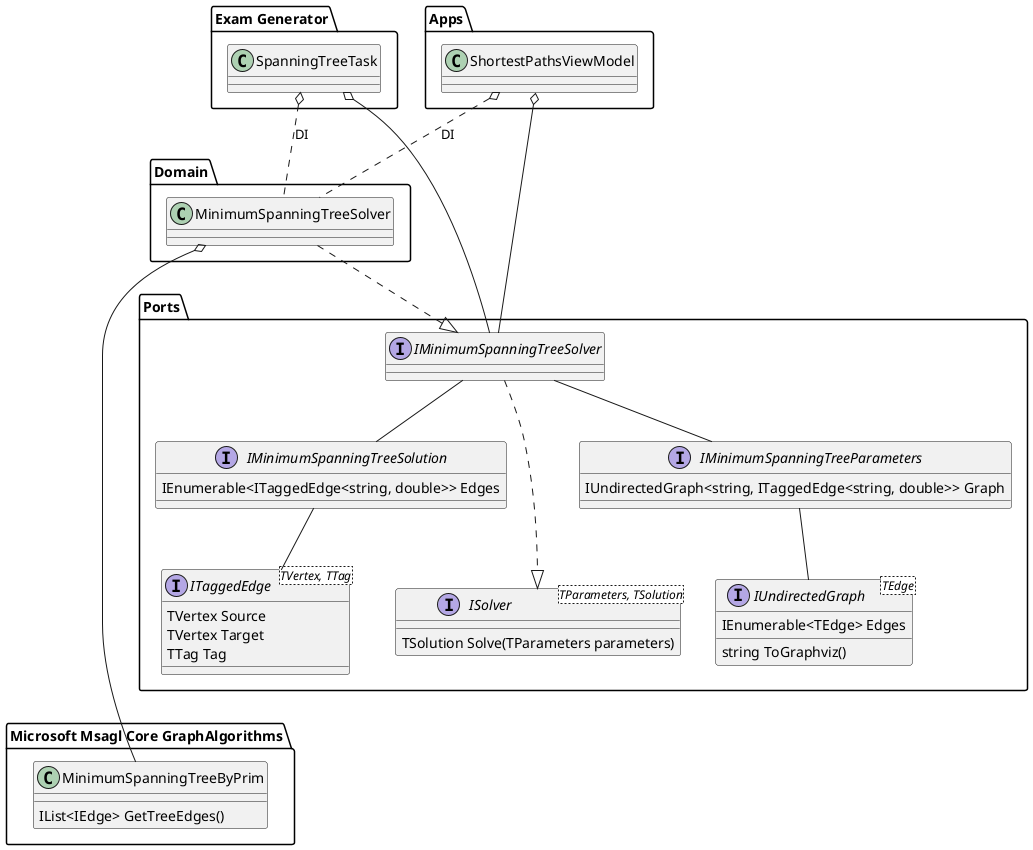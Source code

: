 @startuml
top to bottom direction

package "Microsoft Msagl Core GraphAlgorithms" {
    class MinimumSpanningTreeByPrim {
        IList<IEdge> GetTreeEdges()
    }
}

package "Apps" {
    class ShortestPathsViewModel
}

package "Exam Generator" {
    class SpanningTreeTask
}

package "Domain" {
    class MinimumSpanningTreeSolver
}
package "Ports" {
interface IMinimumSpanningTreeSolver
interface ISolver<TParameters, TSolution> {
    TSolution Solve(TParameters parameters)
}
interface IMinimumSpanningTreeSolution {
    IEnumerable<ITaggedEdge<string, double>> Edges
}
interface IMinimumSpanningTreeParameters {
    IUndirectedGraph<string, ITaggedEdge<string, double>> Graph
}
interface ITaggedEdge<TVertex, TTag> {
    TVertex Source
    TVertex Target
    TTag Tag
}

interface IUndirectedGraph<TEdge> {
    IEnumerable<TEdge> Edges    
    string ToGraphviz()
}
}

'interface ISolver<IMinimumSpanningTreeParameters, IMinimumSpanningTreeSolution> 
MinimumSpanningTreeSolver ..|> IMinimumSpanningTreeSolver
IMinimumSpanningTreeSolver ..|> ISolver
IMinimumSpanningTreeSolver -- IMinimumSpanningTreeSolution
IMinimumSpanningTreeSolver -- IMinimumSpanningTreeParameters
IMinimumSpanningTreeParameters -- IUndirectedGraph
IMinimumSpanningTreeSolution -- ITaggedEdge
SpanningTreeTask o.. MinimumSpanningTreeSolver: DI
ShortestPathsViewModel o.. MinimumSpanningTreeSolver: DI
SpanningTreeTask o-- IMinimumSpanningTreeSolver
ShortestPathsViewModel o-- IMinimumSpanningTreeSolver
MinimumSpanningTreeSolver o-- MinimumSpanningTreeByPrim
'ISolver .[hidden].> MinimumSpanningTreeSolver
IMinimumSpanningTreeSolution .[hidden].> ISolver
IMinimumSpanningTreeParameters .[hidden].> ISolver
ITaggedEdge .[hidden].> MinimumSpanningTreeByPrim

' package "User Interface (Console)" <<Rectangle>> {
'     class "Program" as View
' }



' package "Core Ports (driving)" <<Rectangle>> {

'     interface ITask
'     {
'         ITaskTextGenerator TextGenerator 
'         ITaskSolver Solver
'         int Score
'         string Topic 
'         ITaskText Text 
'     }

'     interface ITaskText
'     {
'         string Solution 
'         string Problem 
'         string Form 
'     }

'     interface IExam
'     {
'         Boolean Mock 
'         string Lecture 
'         string Student 
'         List<ITask> Tasks 
'         string FileName 
'     }

'     interface "IExamGenerator" as CoreService {
'         IStudentRepository studentRepository
'         IExamExporter ExamExporter 
'         {method} Execute(ExamType type, (Boolean -> void) successHandler,
'             (Exception -> void) errorHandler)
'     }

'     enum ExamType {
'         ExamFoo
'         ExamBar
'     }

' }

' package "Core Ports (driven)" <<Rectangle>> {        

'     interface "IStudentRepository" as InfrastructureInterface
'     {
'         List<String> Retrieve()
'     }

'     interface IExamExporter
'     {
'         void Export(IExam exams);
'     }

'     interface ITaskTextGenerator 
'     {
'         ITaskText Generate(ITask task);
'     }

'     interface ITaskSolver<T>
'     {
'         T Solve(ITask task)
'     }

' }


' View -> CoreService
' IExam -> ITask
' CoreService -> IExam
' ITask -> ITaskText
' CoreService -> InfrastructureInterface
' CoreService -> IExamExporter
' CoreService -> ExamType
' ITask -> ITaskSolver
' ITask -> ITaskTextGenerator
' View .[hidden].> ITask 
' ITask .[hidden].> IExamExporter
@enduml

